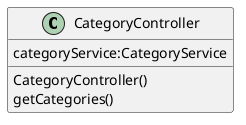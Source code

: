 @startuml
 class CategoryController {
     categoryService:CategoryService
     CategoryController()
    getCategories()
 }
@enduml